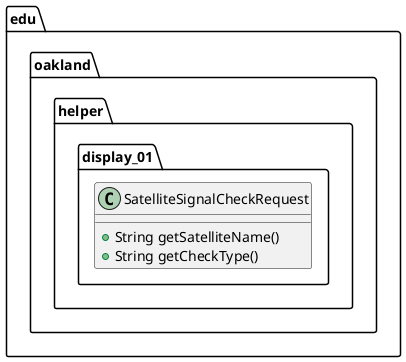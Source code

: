 @startuml SatelliteSignalCheckRequest

package edu.oakland.helper.display_01 {
    class SatelliteSignalCheckRequest {
        + String getSatelliteName()
        + String getCheckType()
    }
}

@enduml
